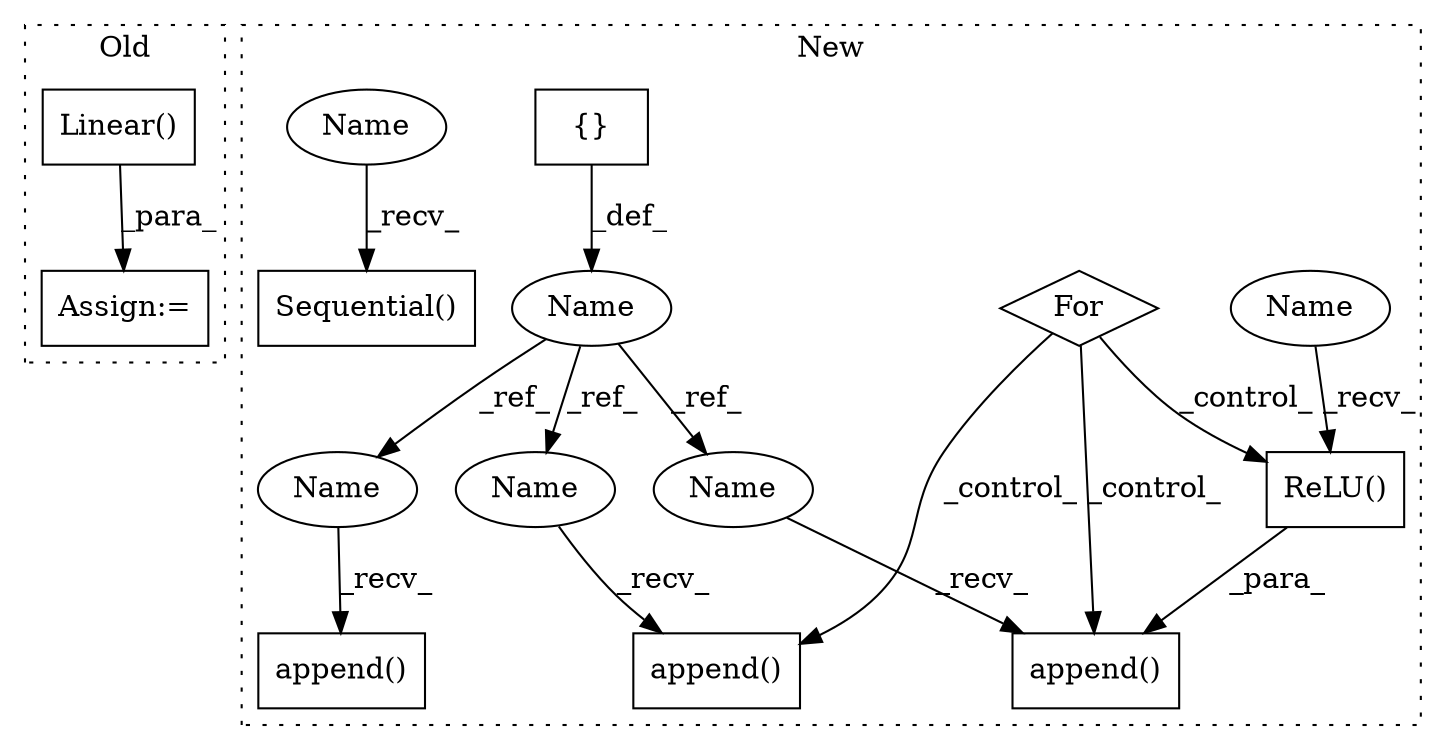 digraph G {
subgraph cluster0 {
1 [label="Linear()" a="75" s="1403,1455" l="10,1" shape="box"];
4 [label="Assign:=" a="68" s="1400" l="3" shape="box"];
label = "Old";
style="dotted";
}
subgraph cluster1 {
2 [label="For" a="107" s="1274,1309" l="4,14" shape="diamond"];
3 [label="append()" a="75" s="1383,1406" l="14,1" shape="box"];
5 [label="{}" a="59" s="1233,1233" l="2,1" shape="box"];
6 [label="append()" a="75" s="1323,1369" l="14,1" shape="box"];
7 [label="Name" a="87" s="1224" l="6" shape="ellipse"];
8 [label="append()" a="75" s="1451,1495" l="14,1" shape="box"];
9 [label="ReLU()" a="75" s="1397" l="9" shape="box"];
10 [label="Sequential()" a="75" s="1519,1534" l="14,7" shape="box"];
11 [label="Name" a="87" s="1397" l="2" shape="ellipse"];
12 [label="Name" a="87" s="1519" l="2" shape="ellipse"];
13 [label="Name" a="87" s="1323" l="6" shape="ellipse"];
14 [label="Name" a="87" s="1451" l="6" shape="ellipse"];
15 [label="Name" a="87" s="1383" l="6" shape="ellipse"];
label = "New";
style="dotted";
}
1 -> 4 [label="_para_"];
2 -> 3 [label="_control_"];
2 -> 6 [label="_control_"];
2 -> 9 [label="_control_"];
5 -> 7 [label="_def_"];
7 -> 14 [label="_ref_"];
7 -> 13 [label="_ref_"];
7 -> 15 [label="_ref_"];
9 -> 3 [label="_para_"];
11 -> 9 [label="_recv_"];
12 -> 10 [label="_recv_"];
13 -> 6 [label="_recv_"];
14 -> 8 [label="_recv_"];
15 -> 3 [label="_recv_"];
}